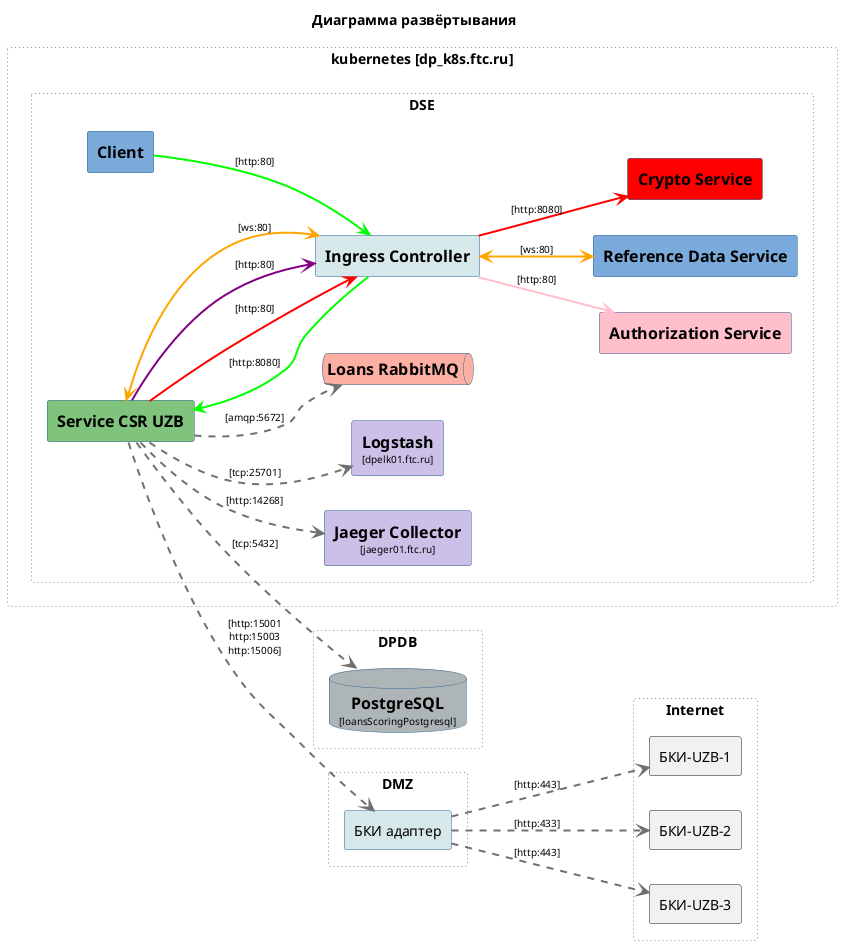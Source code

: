 @startuml
set separator none
title Диаграмма развёртывания

left to right direction
hide stereotype

skinparam {
  arrowFontSize 10
  defaultTextAlignment center
  wrapWidth 200
  maxMessageSize 100
}

skinparam rectangle<<group>> {
  BorderColor #888888
}

skinparam database<<database>> {
  BackgroundColor #adb5b6
  BorderColor #2e6295
}

skinparam queue<<messageBroker>> {
  BackgroundColor #fcb0a4
  BorderColor #2e6295
}

skinparam rectangle<<rectangleLight>> {
  BackgroundColor #d7e8ea
  BorderColor #2e6295
}

skinparam rectangle<<rectangleGreen>> {
  BackgroundColor #7fc37d
  BorderColor #2e6295
}

skinparam rectangle<<rectangleBlue>> {
  BackgroundColor #7baadc
  BorderColor #2e6295
}
skinparam rectangle<<rectanglePink>> {
  BackgroundColor #ffc0cb
  BorderColor #2e6295
}
skinparam rectangle<<rectangleRed>> {
  BackgroundColor #FF0000
  BorderColor #2e6295
}

skinparam rectangle<<rectangleYellow>> {
  BackgroundColor #ffff00
  BorderColor #2e6295
}

skinparam rectangle<<rectangleOrangeDark>> {
  BackgroundColor #ff8c00
  BorderColor #2e6295
}

skinparam rectangle<<rectanglePurple>> {
  BackgroundColor #ccc0e8
  BorderColor #2e6295
}

!procedure $group($name)
rectangle "$name" <<group>> #line.dotted
!endprocedure

!procedure $blockSql($name, $host)
database "==PostgreSQL\n<size:10>[$host]</size>" <<database>> as $name
!endprocedure

!procedure $blockQue($name, $description)
queue "==$description" <<messageBroker>> as $name
!endprocedure

!procedure $blockLightBlue($name)
rectangle "==Ingress Controller" <<rectangleLight>> as $name
!endprocedure

!procedure serviceCrsUzb()
rectangle "==Service CSR UZB" <<rectangleGreen>> as serviceCrsUzb
!endprocedure

!procedure $blockBlue($name, $description)
rectangle "==$description" <<rectangleBlue>> as $name
!endprocedure

!procedure $blockRed($name, $description)
rectangle "==$description" <<rectangleRed>> as $name
!endprocedure

!procedure $blockPink($name, $description)
rectangle "==$description" <<rectanglePink>> as $name
!endprocedure

!procedure $blockPurple($name, $description, $host)
rectangle "==$description\n<size:10>[$host]</size>" <<rectanglePurple>> as $name
!endprocedure

!procedure $link($from, $to, $text)
$from .[#707070,thickness=2].> $to : "[$text]"
!endprocedure

!procedure $link2($from, $to, $text)
$from <.[#707,thickness=2].> $to : "[$text]"
!endprocedure

!procedure $link3($from, $to, $text)
$from <.[#707070,thickness=2].> $to : "[$text]"
!endprocedure

!procedure $linkRed($from, $to, $text)
$from -[#FF0000,thickness=2]-> $to : "[$text]"
!endprocedure

!procedure $linkPink($from, $to, $text)
$from -[#ffc0cb,thickness=2]-> $to : "[$text]"
!endprocedure

!procedure $linkPurple($from, $to, $text)
$from -[#800080,thickness=2]-> $to : "[$text]"
!endprocedure

!procedure $linkGreen($from, $to, $text)
$from -[#00FF00,thickness=2]-> $to : "[$text]"
!endprocedure

!procedure $linkOrange($from, $to, $text)
$from -[#FFA500,thickness=2]-> $to : "[$text]"
!endprocedure

!procedure $linkOrangeDuplex($from, $to, $text)
$from <-[#FFA500,thickness=2]-> $to : "[$text]"
!endprocedure

$group("kubernetes [dp_k8s.ftc.ru]") {
    $group("DSE") {
        serviceCrsUzb()
        $blockBlue("clientService", "Client")
        $blockPurple("jaeger", "Jaeger Collector", "jaeger01.ftc.ru")
        $blockPurple("logstash", "Logstash", "dpelk01.ftc.ru")
        $blockQue("loansRabbitMQ", "Loans RabbitMQ")
        $blockLightBlue("onlineIngressController")
        $blockPink("authorizationService", "Authorization Service")
        $blockBlue("referenceDataService", "Reference Data Service")
        $blockRed("cryptoService", "Crypto Service")
    }
}

$group("DPDB") {
    $blockSql("loansScoringPostgresql", "loansScoringPostgresql")
}

$group("DMZ") {
rectangle "БКИ адаптер" <<rectangleLight>> as cproCsp
}

$group("Internet") {
rectangle "БКИ-UZB-1" as scoringBureau
rectangle "БКИ-UZB-2" as nationalCreditBureau
rectangle "БКИ-UZB-3" as kbkiNationalCreditBureau
}


$linkGreen("clientService", "onlineIngressController", "http:80")

$link("serviceCrsUzb", "jaeger", "http:14268")
$link("serviceCrsUzb", "loansRabbitMQ", "amqp:5672")
$link("serviceCrsUzb", "loansScoringPostgresql", "tcp:5432")
$link("serviceCrsUzb", "logstash", "tcp:25701")


$linkGreen("onlineIngressController", "serviceCrsUzb", "http:8080")
$linkRed("serviceCrsUzb", "onlineIngressController", "http:80")
$linkPurple("serviceCrsUzb", "onlineIngressController", "http:80")
$linkOrangeDuplex("serviceCrsUzb", "onlineIngressController", "ws:80")

$linkPink("onlineIngressController", "authorizationService", "http:80")
$linkOrangeDuplex("onlineIngressController", "referenceDataService", "ws:80")
$linkRed("onlineIngressController", "cryptoService", "http:8080")

$link("serviceCrsUzb", "cproCsp", "http:15001 http:15003 http:15006")
$link("cproCsp", "scoringBureau", "http:443")
$link("cproCsp", "nationalCreditBureau", "http:433")
$link("cproCsp", "kbkiNationalCreditBureau", "http:443")
@enduml